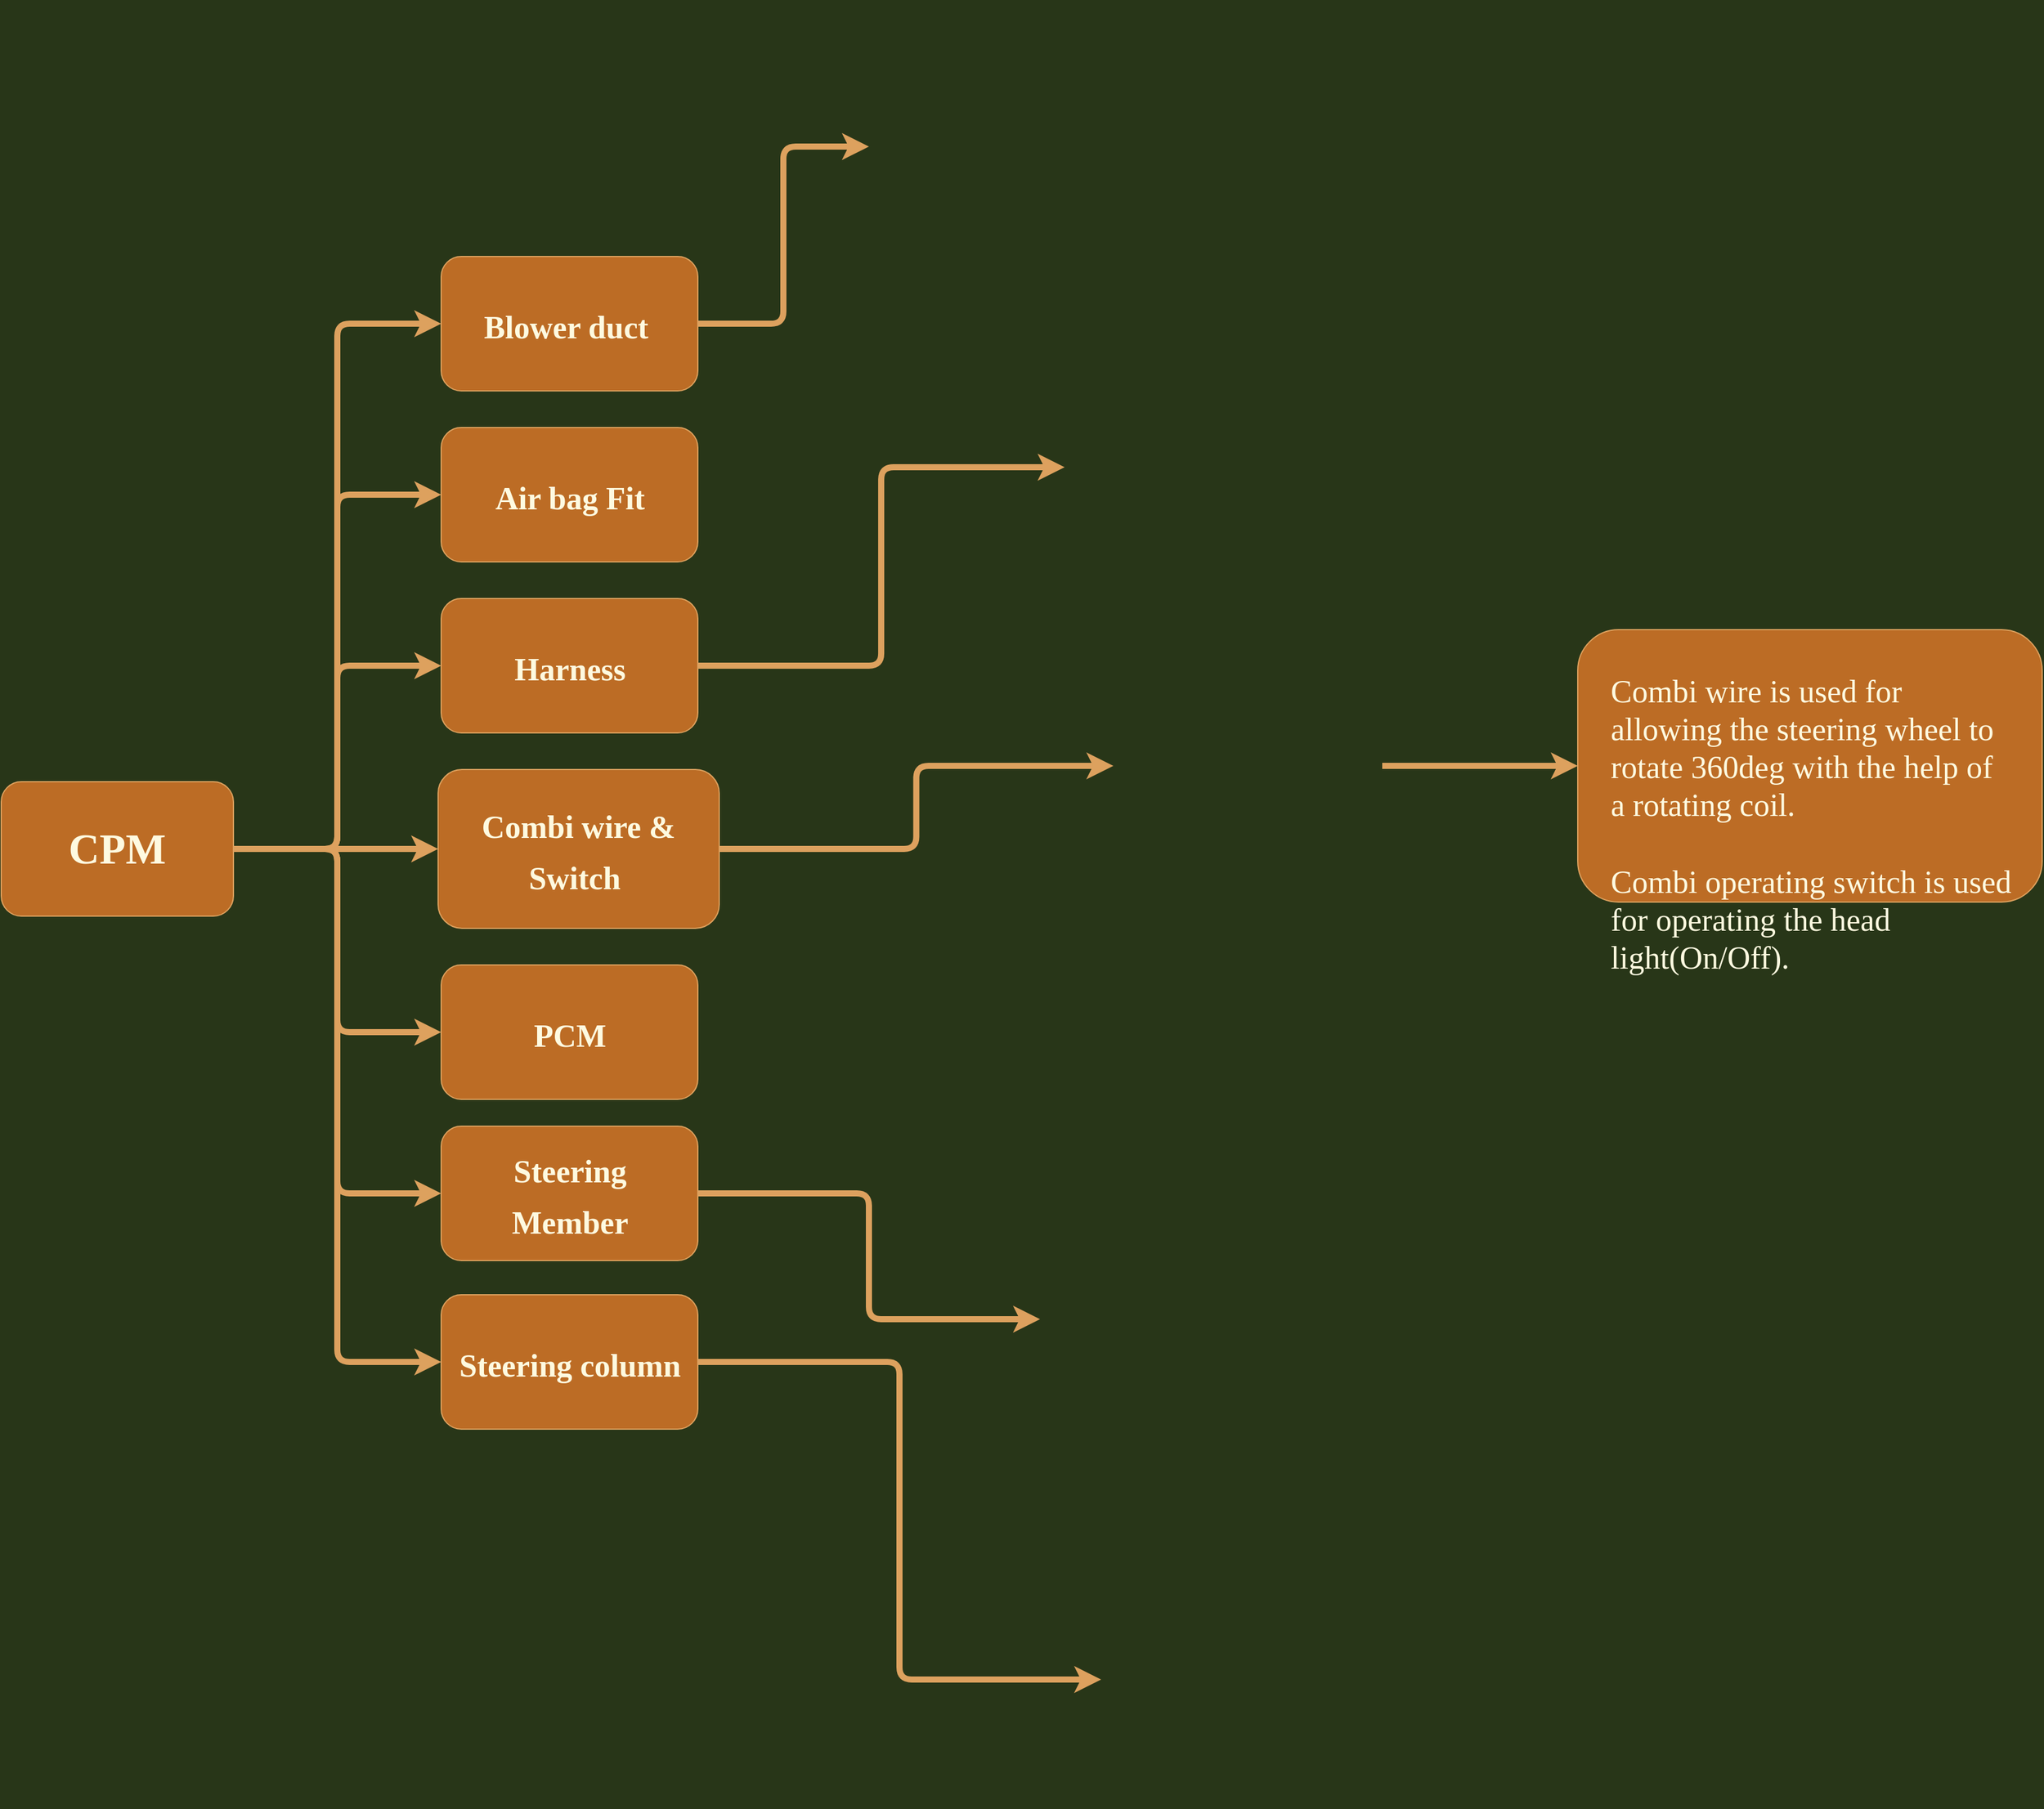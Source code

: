 <mxfile version="20.1.1" type="github">
  <diagram id="KuURgz--QrR20P7z3eVJ" name="Page-1">
    <mxGraphModel dx="2555" dy="1180" grid="1" gridSize="10" guides="1" tooltips="1" connect="1" arrows="1" fold="1" page="1" pageScale="1" pageWidth="2336" pageHeight="1654" background="#283618" math="0" shadow="0">
      <root>
        <mxCell id="0" />
        <mxCell id="1" parent="0" />
        <mxCell id="yvTYw81633kKv_xBMHwx-22" style="edgeStyle=orthogonalEdgeStyle;curved=0;rounded=1;sketch=0;orthogonalLoop=1;jettySize=auto;html=1;exitX=1;exitY=0.5;exitDx=0;exitDy=0;entryX=0;entryY=0.5;entryDx=0;entryDy=0;fontFamily=Tahoma;fontSize=26;fontColor=#FEFAE0;strokeColor=#DDA15E;strokeWidth=5;fillColor=#BC6C25;" edge="1" parent="1" source="yvTYw81633kKv_xBMHwx-1" target="yvTYw81633kKv_xBMHwx-7">
          <mxGeometry relative="1" as="geometry" />
        </mxCell>
        <mxCell id="yvTYw81633kKv_xBMHwx-23" style="edgeStyle=orthogonalEdgeStyle;curved=0;rounded=1;sketch=0;orthogonalLoop=1;jettySize=auto;html=1;exitX=1;exitY=0.5;exitDx=0;exitDy=0;entryX=0;entryY=0.5;entryDx=0;entryDy=0;fontFamily=Tahoma;fontSize=26;fontColor=#FEFAE0;strokeColor=#DDA15E;strokeWidth=5;fillColor=#BC6C25;" edge="1" parent="1" source="yvTYw81633kKv_xBMHwx-1" target="yvTYw81633kKv_xBMHwx-5">
          <mxGeometry relative="1" as="geometry" />
        </mxCell>
        <mxCell id="yvTYw81633kKv_xBMHwx-24" style="edgeStyle=orthogonalEdgeStyle;curved=0;rounded=1;sketch=0;orthogonalLoop=1;jettySize=auto;html=1;exitX=1;exitY=0.5;exitDx=0;exitDy=0;entryX=0;entryY=0.5;entryDx=0;entryDy=0;fontFamily=Tahoma;fontSize=26;fontColor=#FEFAE0;strokeColor=#DDA15E;strokeWidth=5;fillColor=#BC6C25;" edge="1" parent="1" source="yvTYw81633kKv_xBMHwx-1" target="yvTYw81633kKv_xBMHwx-3">
          <mxGeometry relative="1" as="geometry" />
        </mxCell>
        <mxCell id="yvTYw81633kKv_xBMHwx-27" style="edgeStyle=orthogonalEdgeStyle;curved=0;rounded=1;sketch=0;orthogonalLoop=1;jettySize=auto;html=1;exitX=1;exitY=0.5;exitDx=0;exitDy=0;entryX=0;entryY=0.5;entryDx=0;entryDy=0;fontFamily=Tahoma;fontSize=26;fontColor=#FEFAE0;strokeColor=#DDA15E;strokeWidth=5;fillColor=#BC6C25;" edge="1" parent="1" source="yvTYw81633kKv_xBMHwx-1" target="yvTYw81633kKv_xBMHwx-11">
          <mxGeometry relative="1" as="geometry" />
        </mxCell>
        <mxCell id="yvTYw81633kKv_xBMHwx-28" style="edgeStyle=orthogonalEdgeStyle;curved=0;rounded=1;sketch=0;orthogonalLoop=1;jettySize=auto;html=1;exitX=1;exitY=0.5;exitDx=0;exitDy=0;entryX=0;entryY=0.5;entryDx=0;entryDy=0;fontFamily=Tahoma;fontSize=26;fontColor=#FEFAE0;strokeColor=#DDA15E;strokeWidth=5;fillColor=#BC6C25;" edge="1" parent="1" source="yvTYw81633kKv_xBMHwx-1" target="yvTYw81633kKv_xBMHwx-9">
          <mxGeometry relative="1" as="geometry" />
        </mxCell>
        <mxCell id="yvTYw81633kKv_xBMHwx-30" style="edgeStyle=orthogonalEdgeStyle;curved=0;rounded=1;sketch=0;orthogonalLoop=1;jettySize=auto;html=1;exitX=1;exitY=0.5;exitDx=0;exitDy=0;entryX=0;entryY=0.5;entryDx=0;entryDy=0;fontFamily=Tahoma;fontSize=26;fontColor=#FEFAE0;strokeColor=#DDA15E;strokeWidth=5;fillColor=#BC6C25;" edge="1" parent="1" source="yvTYw81633kKv_xBMHwx-1" target="yvTYw81633kKv_xBMHwx-16">
          <mxGeometry relative="1" as="geometry" />
        </mxCell>
        <mxCell id="yvTYw81633kKv_xBMHwx-32" style="edgeStyle=orthogonalEdgeStyle;curved=0;rounded=1;sketch=0;orthogonalLoop=1;jettySize=auto;html=1;exitX=1;exitY=0.5;exitDx=0;exitDy=0;entryX=0;entryY=0.5;entryDx=0;entryDy=0;fontFamily=Tahoma;fontSize=26;fontColor=#FEFAE0;strokeColor=#DDA15E;strokeWidth=5;fillColor=#BC6C25;" edge="1" parent="1" source="yvTYw81633kKv_xBMHwx-1" target="yvTYw81633kKv_xBMHwx-18">
          <mxGeometry relative="1" as="geometry" />
        </mxCell>
        <mxCell id="yvTYw81633kKv_xBMHwx-1" value="" style="rounded=1;whiteSpace=wrap;html=1;sketch=0;fontColor=#FEFAE0;strokeColor=#DDA15E;fillColor=#BC6C25;" vertex="1" parent="1">
          <mxGeometry x="370" y="730" width="190" height="110" as="geometry" />
        </mxCell>
        <mxCell id="yvTYw81633kKv_xBMHwx-2" value="&lt;font face=&quot;Tahoma&quot; style=&quot;font-size: 35px;&quot;&gt;&lt;b&gt;CPM&lt;/b&gt;&lt;/font&gt;" style="text;html=1;strokeColor=none;fillColor=none;align=center;verticalAlign=middle;whiteSpace=wrap;rounded=0;sketch=0;fontColor=#FEFAE0;" vertex="1" parent="1">
          <mxGeometry x="435" y="770" width="60" height="30" as="geometry" />
        </mxCell>
        <mxCell id="yvTYw81633kKv_xBMHwx-3" value="" style="rounded=1;whiteSpace=wrap;html=1;sketch=0;fontFamily=Tahoma;fontSize=35;fontColor=#FEFAE0;strokeColor=#DDA15E;fillColor=#BC6C25;" vertex="1" parent="1">
          <mxGeometry x="730" y="440" width="210" height="110" as="geometry" />
        </mxCell>
        <mxCell id="yvTYw81633kKv_xBMHwx-4" value="&lt;b&gt;&lt;font style=&quot;font-size: 26px;&quot;&gt;Air bag Fit&lt;/font&gt;&lt;/b&gt;" style="text;html=1;strokeColor=none;fillColor=none;align=center;verticalAlign=middle;whiteSpace=wrap;rounded=0;sketch=0;fontFamily=Tahoma;fontSize=35;fontColor=#FEFAE0;" vertex="1" parent="1">
          <mxGeometry x="737.5" y="440" width="195" height="110" as="geometry" />
        </mxCell>
        <mxCell id="yvTYw81633kKv_xBMHwx-45" style="edgeStyle=orthogonalEdgeStyle;curved=0;rounded=1;sketch=0;orthogonalLoop=1;jettySize=auto;html=1;exitX=1;exitY=0.5;exitDx=0;exitDy=0;entryX=0;entryY=0.5;entryDx=0;entryDy=0;fontFamily=Tahoma;fontSize=26;fontColor=#FEFAE0;strokeColor=#DDA15E;strokeWidth=5;fillColor=#BC6C25;" edge="1" parent="1" source="yvTYw81633kKv_xBMHwx-5" target="yvTYw81633kKv_xBMHwx-44">
          <mxGeometry relative="1" as="geometry" />
        </mxCell>
        <mxCell id="yvTYw81633kKv_xBMHwx-5" value="" style="rounded=1;whiteSpace=wrap;html=1;sketch=0;fontFamily=Tahoma;fontSize=35;fontColor=#FEFAE0;strokeColor=#DDA15E;fillColor=#BC6C25;" vertex="1" parent="1">
          <mxGeometry x="730" y="580" width="210" height="110" as="geometry" />
        </mxCell>
        <mxCell id="yvTYw81633kKv_xBMHwx-6" value="&lt;b&gt;&lt;font style=&quot;font-size: 26px;&quot;&gt;Harness&lt;/font&gt;&lt;/b&gt;" style="text;html=1;strokeColor=none;fillColor=none;align=center;verticalAlign=middle;whiteSpace=wrap;rounded=0;sketch=0;fontFamily=Tahoma;fontSize=35;fontColor=#FEFAE0;" vertex="1" parent="1">
          <mxGeometry x="737.5" y="580" width="195" height="110" as="geometry" />
        </mxCell>
        <mxCell id="yvTYw81633kKv_xBMHwx-42" style="edgeStyle=orthogonalEdgeStyle;curved=0;rounded=1;sketch=0;orthogonalLoop=1;jettySize=auto;html=1;exitX=1;exitY=0.5;exitDx=0;exitDy=0;entryX=0;entryY=0.5;entryDx=0;entryDy=0;fontFamily=Tahoma;fontSize=26;fontColor=#FEFAE0;strokeColor=#DDA15E;strokeWidth=5;fillColor=#BC6C25;" edge="1" parent="1" source="yvTYw81633kKv_xBMHwx-7" target="yvTYw81633kKv_xBMHwx-41">
          <mxGeometry relative="1" as="geometry" />
        </mxCell>
        <mxCell id="yvTYw81633kKv_xBMHwx-7" value="" style="rounded=1;whiteSpace=wrap;html=1;sketch=0;fontFamily=Tahoma;fontSize=35;fontColor=#FEFAE0;strokeColor=#DDA15E;fillColor=#BC6C25;" vertex="1" parent="1">
          <mxGeometry x="727.5" y="720" width="230" height="130" as="geometry" />
        </mxCell>
        <mxCell id="yvTYw81633kKv_xBMHwx-8" value="&lt;b&gt;&lt;font style=&quot;font-size: 26px;&quot;&gt;Combi wire &amp;amp; Switch&amp;nbsp;&lt;/font&gt;&lt;/b&gt;" style="text;html=1;strokeColor=none;fillColor=none;align=center;verticalAlign=middle;whiteSpace=wrap;rounded=0;sketch=0;fontFamily=Tahoma;fontSize=35;fontColor=#FEFAE0;" vertex="1" parent="1">
          <mxGeometry x="761.25" y="740" width="162.5" height="90" as="geometry" />
        </mxCell>
        <mxCell id="yvTYw81633kKv_xBMHwx-9" value="" style="rounded=1;whiteSpace=wrap;html=1;sketch=0;fontFamily=Tahoma;fontSize=35;fontColor=#FEFAE0;strokeColor=#DDA15E;fillColor=#BC6C25;" vertex="1" parent="1">
          <mxGeometry x="730" y="880" width="210" height="110" as="geometry" />
        </mxCell>
        <mxCell id="yvTYw81633kKv_xBMHwx-10" value="&lt;b&gt;&lt;font style=&quot;font-size: 26px;&quot;&gt;PCM&lt;/font&gt;&lt;/b&gt;" style="text;html=1;strokeColor=none;fillColor=none;align=center;verticalAlign=middle;whiteSpace=wrap;rounded=0;sketch=0;fontFamily=Tahoma;fontSize=35;fontColor=#FEFAE0;" vertex="1" parent="1">
          <mxGeometry x="737.5" y="880" width="195" height="110" as="geometry" />
        </mxCell>
        <mxCell id="yvTYw81633kKv_xBMHwx-48" style="edgeStyle=orthogonalEdgeStyle;curved=0;rounded=1;sketch=0;orthogonalLoop=1;jettySize=auto;html=1;exitX=1;exitY=0.5;exitDx=0;exitDy=0;fontFamily=Tahoma;fontSize=26;fontColor=#FEFAE0;strokeColor=#DDA15E;strokeWidth=5;fillColor=#BC6C25;" edge="1" parent="1" source="yvTYw81633kKv_xBMHwx-11" target="yvTYw81633kKv_xBMHwx-46">
          <mxGeometry relative="1" as="geometry" />
        </mxCell>
        <mxCell id="yvTYw81633kKv_xBMHwx-11" value="" style="rounded=1;whiteSpace=wrap;html=1;sketch=0;fontFamily=Tahoma;fontSize=35;fontColor=#FEFAE0;strokeColor=#DDA15E;fillColor=#BC6C25;" vertex="1" parent="1">
          <mxGeometry x="730" y="300" width="210" height="110" as="geometry" />
        </mxCell>
        <mxCell id="yvTYw81633kKv_xBMHwx-12" value="&lt;b&gt;&lt;font style=&quot;font-size: 26px;&quot;&gt;Blower duct&amp;nbsp;&lt;/font&gt;&lt;/b&gt;" style="text;html=1;strokeColor=none;fillColor=none;align=center;verticalAlign=middle;whiteSpace=wrap;rounded=0;sketch=0;fontFamily=Tahoma;fontSize=35;fontColor=#FEFAE0;" vertex="1" parent="1">
          <mxGeometry x="737.5" y="300" width="195" height="110" as="geometry" />
        </mxCell>
        <mxCell id="yvTYw81633kKv_xBMHwx-15" value="" style="shape=image;verticalLabelPosition=bottom;labelBackgroundColor=default;verticalAlign=top;aspect=fixed;imageAspect=0;image=https://www.kirchhoff-automotive.com/fileadmin/_processed_/6/c/csm_PKW_Armaturentafeltraeger_2_1fc3941070.jpg;" vertex="1" parent="1">
          <mxGeometry x="1220" y="1050" width="425.94" height="240" as="geometry" />
        </mxCell>
        <mxCell id="yvTYw81633kKv_xBMHwx-21" style="edgeStyle=orthogonalEdgeStyle;curved=0;rounded=1;sketch=0;orthogonalLoop=1;jettySize=auto;html=1;exitX=1;exitY=0.5;exitDx=0;exitDy=0;entryX=0;entryY=0.5;entryDx=0;entryDy=0;fontFamily=Tahoma;fontSize=26;fontColor=#FEFAE0;strokeColor=#DDA15E;fillColor=#BC6C25;strokeWidth=5;" edge="1" parent="1" source="yvTYw81633kKv_xBMHwx-16" target="yvTYw81633kKv_xBMHwx-15">
          <mxGeometry relative="1" as="geometry" />
        </mxCell>
        <mxCell id="yvTYw81633kKv_xBMHwx-16" value="" style="rounded=1;whiteSpace=wrap;html=1;sketch=0;fontFamily=Tahoma;fontSize=35;fontColor=#FEFAE0;strokeColor=#DDA15E;fillColor=#BC6C25;" vertex="1" parent="1">
          <mxGeometry x="730" y="1012" width="210" height="110" as="geometry" />
        </mxCell>
        <mxCell id="yvTYw81633kKv_xBMHwx-17" value="&lt;b&gt;&lt;font style=&quot;font-size: 26px;&quot;&gt;Steering Member&lt;/font&gt;&lt;/b&gt;" style="text;html=1;strokeColor=none;fillColor=none;align=center;verticalAlign=middle;whiteSpace=wrap;rounded=0;sketch=0;fontFamily=Tahoma;fontSize=35;fontColor=#FEFAE0;" vertex="1" parent="1">
          <mxGeometry x="737.5" y="1012" width="195" height="110" as="geometry" />
        </mxCell>
        <mxCell id="yvTYw81633kKv_xBMHwx-38" style="edgeStyle=orthogonalEdgeStyle;curved=0;rounded=1;sketch=0;orthogonalLoop=1;jettySize=auto;html=1;exitX=1;exitY=0.5;exitDx=0;exitDy=0;fontFamily=Tahoma;fontSize=26;fontColor=#FEFAE0;strokeColor=#DDA15E;strokeWidth=5;fillColor=#BC6C25;entryX=0;entryY=0.5;entryDx=0;entryDy=0;" edge="1" parent="1" source="yvTYw81633kKv_xBMHwx-18" target="yvTYw81633kKv_xBMHwx-37">
          <mxGeometry relative="1" as="geometry" />
        </mxCell>
        <mxCell id="yvTYw81633kKv_xBMHwx-18" value="" style="rounded=1;whiteSpace=wrap;html=1;sketch=0;fontFamily=Tahoma;fontSize=35;fontColor=#FEFAE0;strokeColor=#DDA15E;fillColor=#BC6C25;" vertex="1" parent="1">
          <mxGeometry x="730" y="1150" width="210" height="110" as="geometry" />
        </mxCell>
        <mxCell id="yvTYw81633kKv_xBMHwx-19" value="&lt;span style=&quot;font-size: 26px;&quot;&gt;&lt;b&gt;Steering column&lt;/b&gt;&lt;/span&gt;" style="text;html=1;strokeColor=none;fillColor=none;align=center;verticalAlign=middle;whiteSpace=wrap;rounded=0;sketch=0;fontFamily=Tahoma;fontSize=35;fontColor=#FEFAE0;" vertex="1" parent="1">
          <mxGeometry x="737.5" y="1150" width="195" height="110" as="geometry" />
        </mxCell>
        <mxCell id="yvTYw81633kKv_xBMHwx-37" value="" style="shape=image;verticalLabelPosition=bottom;labelBackgroundColor=default;verticalAlign=top;aspect=fixed;imageAspect=0;image=https://www.nsk.com/company/news/2018/images/0604/a01.jpg;" vertex="1" parent="1">
          <mxGeometry x="1270" y="1360" width="333.33" height="210" as="geometry" />
        </mxCell>
        <mxCell id="yvTYw81633kKv_xBMHwx-50" style="edgeStyle=orthogonalEdgeStyle;curved=0;rounded=1;sketch=0;orthogonalLoop=1;jettySize=auto;html=1;exitX=1;exitY=0.5;exitDx=0;exitDy=0;entryX=0;entryY=0.5;entryDx=0;entryDy=0;fontFamily=Tahoma;fontSize=26;fontColor=#FEFAE0;strokeColor=#DDA15E;strokeWidth=5;fillColor=#BC6C25;" edge="1" parent="1" source="yvTYw81633kKv_xBMHwx-41" target="yvTYw81633kKv_xBMHwx-49">
          <mxGeometry relative="1" as="geometry" />
        </mxCell>
        <mxCell id="yvTYw81633kKv_xBMHwx-41" value="" style="shape=image;verticalLabelPosition=bottom;labelBackgroundColor=default;verticalAlign=top;aspect=fixed;imageAspect=0;image=https://www.shopee365.com/media/catalog/product/cache/a1d6199b8797d1adf27d00b7ce72a9f8/c/o/combination-switch-for-tata-indigo-old-model-ai-440-s8727.jpg;" vertex="1" parent="1">
          <mxGeometry x="1280" y="607" width="220" height="220" as="geometry" />
        </mxCell>
        <mxCell id="yvTYw81633kKv_xBMHwx-44" value="" style="shape=image;verticalLabelPosition=bottom;labelBackgroundColor=default;verticalAlign=top;aspect=fixed;imageAspect=0;image=https://meridiancableassemblies.com/wp-content/uploads/2017/01/110cc-atv-wire-harness-150-53-12.jpg;" vertex="1" parent="1">
          <mxGeometry x="1240.13" y="370" width="349.51" height="205" as="geometry" />
        </mxCell>
        <mxCell id="yvTYw81633kKv_xBMHwx-46" value="" style="shape=image;verticalLabelPosition=bottom;labelBackgroundColor=default;verticalAlign=top;aspect=fixed;imageAspect=0;image=https://www.researchgate.net/profile/Xu-Wang-112/publication/242246836/figure/fig1/AS:669369545793543@1536601544436/Typical-vehicle-HVAC-system-components-4.png;" vertex="1" parent="1">
          <mxGeometry x="1080" y="90" width="445.71" height="240" as="geometry" />
        </mxCell>
        <mxCell id="yvTYw81633kKv_xBMHwx-49" value="" style="rounded=1;whiteSpace=wrap;html=1;sketch=0;fontFamily=Tahoma;fontSize=26;fontColor=#FEFAE0;strokeColor=#DDA15E;fillColor=#BC6C25;" vertex="1" parent="1">
          <mxGeometry x="1660" y="605.5" width="380" height="223" as="geometry" />
        </mxCell>
        <mxCell id="yvTYw81633kKv_xBMHwx-51" value="Combi wire is used for allowing the steering wheel to rotate 360deg with the help of a rotating coil.&amp;nbsp;&lt;br&gt;&lt;br&gt;Combi operating switch is used for operating the head light(On/Off).&amp;nbsp;" style="text;html=1;strokeColor=none;fillColor=none;align=left;verticalAlign=middle;whiteSpace=wrap;rounded=0;sketch=0;fontFamily=Tahoma;fontSize=26;fontColor=#FEFAE0;" vertex="1" parent="1">
          <mxGeometry x="1685" y="630" width="330" height="270" as="geometry" />
        </mxCell>
      </root>
    </mxGraphModel>
  </diagram>
</mxfile>
